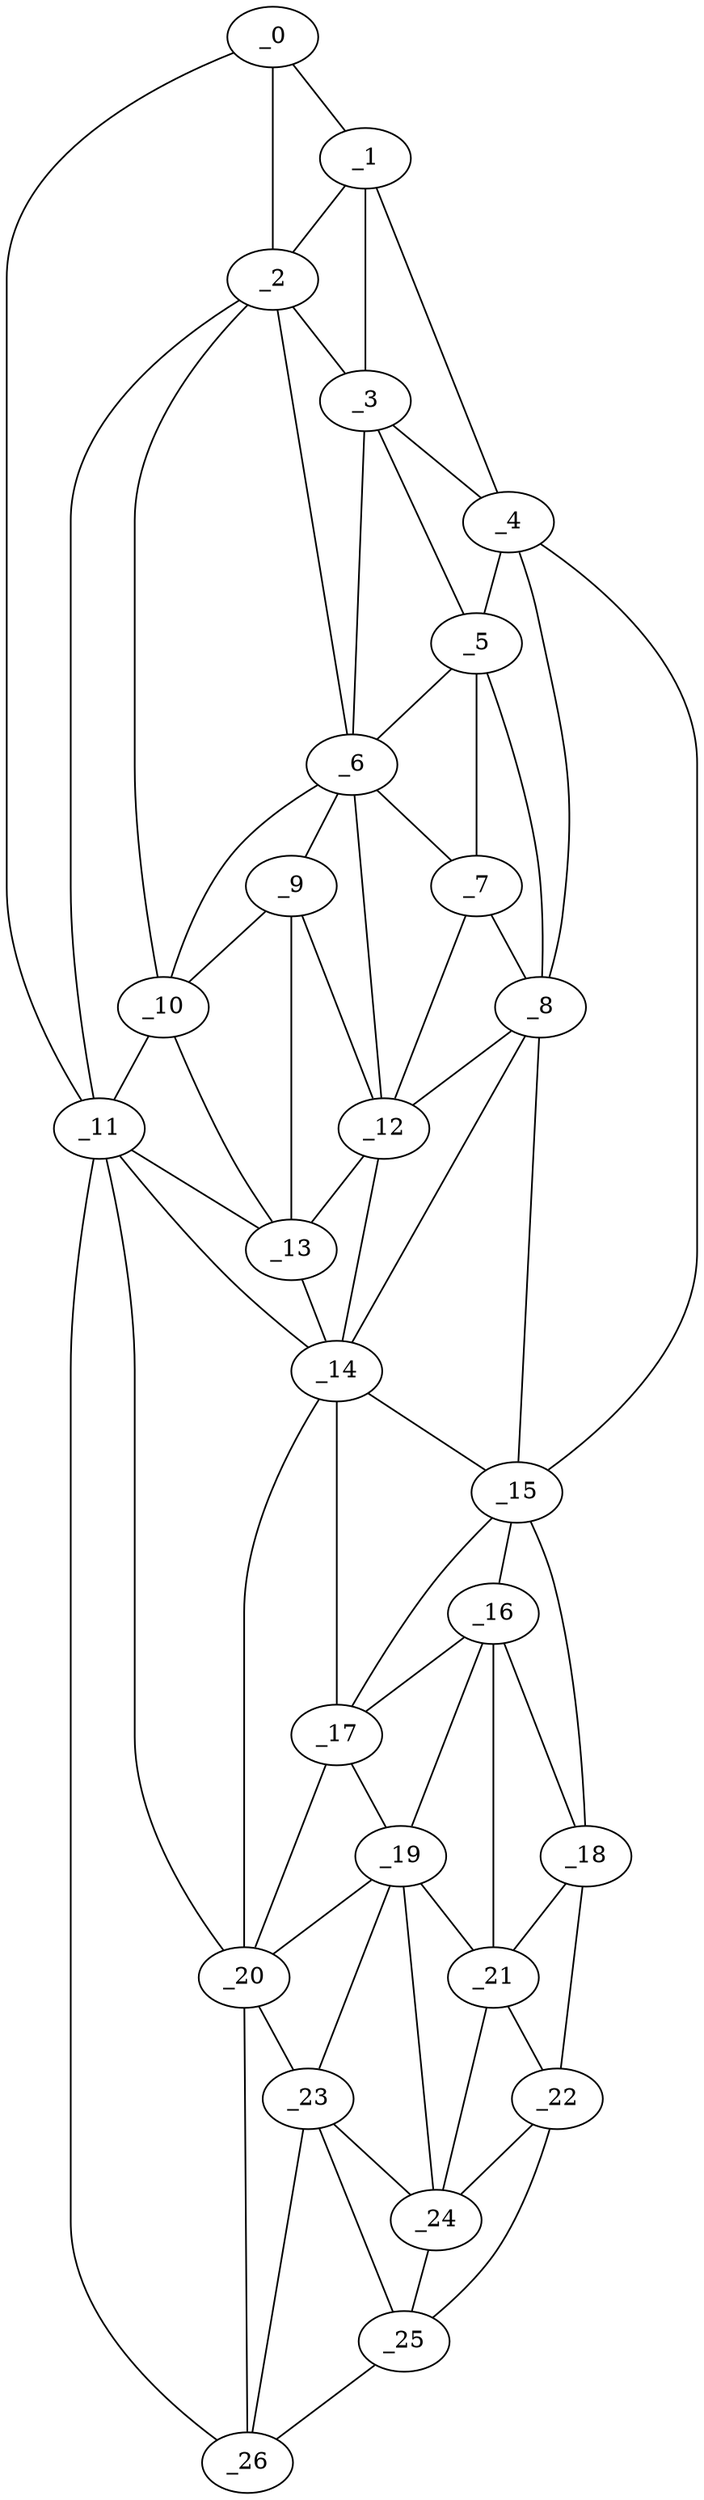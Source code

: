 graph "obj68__125.gxl" {
	_0	 [x=4,
		y=105];
	_1	 [x=7,
		y=96];
	_0 -- _1	 [valence=1];
	_2	 [x=9,
		y=104];
	_0 -- _2	 [valence=2];
	_11	 [x=42,
		y=114];
	_0 -- _11	 [valence=1];
	_1 -- _2	 [valence=2];
	_3	 [x=13,
		y=90];
	_1 -- _3	 [valence=2];
	_4	 [x=21,
		y=67];
	_1 -- _4	 [valence=1];
	_2 -- _3	 [valence=1];
	_6	 [x=33,
		y=90];
	_2 -- _6	 [valence=1];
	_10	 [x=39,
		y=103];
	_2 -- _10	 [valence=2];
	_2 -- _11	 [valence=2];
	_3 -- _4	 [valence=2];
	_5	 [x=22,
		y=77];
	_3 -- _5	 [valence=2];
	_3 -- _6	 [valence=2];
	_4 -- _5	 [valence=1];
	_8	 [x=37,
		y=74];
	_4 -- _8	 [valence=2];
	_15	 [x=67,
		y=31];
	_4 -- _15	 [valence=1];
	_5 -- _6	 [valence=1];
	_7	 [x=34,
		y=81];
	_5 -- _7	 [valence=1];
	_5 -- _8	 [valence=2];
	_6 -- _7	 [valence=2];
	_9	 [x=38,
		y=94];
	_6 -- _9	 [valence=1];
	_6 -- _10	 [valence=2];
	_12	 [x=43,
		y=82];
	_6 -- _12	 [valence=2];
	_7 -- _8	 [valence=2];
	_7 -- _12	 [valence=1];
	_8 -- _12	 [valence=2];
	_14	 [x=65,
		y=78];
	_8 -- _14	 [valence=1];
	_8 -- _15	 [valence=1];
	_9 -- _10	 [valence=2];
	_9 -- _12	 [valence=2];
	_13	 [x=48,
		y=95];
	_9 -- _13	 [valence=1];
	_10 -- _11	 [valence=1];
	_10 -- _13	 [valence=2];
	_11 -- _13	 [valence=2];
	_11 -- _14	 [valence=2];
	_20	 [x=105,
		y=67];
	_11 -- _20	 [valence=2];
	_26	 [x=126,
		y=69];
	_11 -- _26	 [valence=1];
	_12 -- _13	 [valence=1];
	_12 -- _14	 [valence=2];
	_13 -- _14	 [valence=1];
	_14 -- _15	 [valence=2];
	_17	 [x=87,
		y=62];
	_14 -- _17	 [valence=2];
	_14 -- _20	 [valence=1];
	_16	 [x=87,
		y=38];
	_15 -- _16	 [valence=2];
	_15 -- _17	 [valence=1];
	_18	 [x=92,
		y=13];
	_15 -- _18	 [valence=1];
	_16 -- _17	 [valence=1];
	_16 -- _18	 [valence=2];
	_19	 [x=99,
		y=55];
	_16 -- _19	 [valence=2];
	_21	 [x=109,
		y=30];
	_16 -- _21	 [valence=2];
	_17 -- _19	 [valence=2];
	_17 -- _20	 [valence=1];
	_18 -- _21	 [valence=2];
	_22	 [x=115,
		y=18];
	_18 -- _22	 [valence=1];
	_19 -- _20	 [valence=2];
	_19 -- _21	 [valence=2];
	_23	 [x=115,
		y=61];
	_19 -- _23	 [valence=2];
	_24	 [x=116,
		y=36];
	_19 -- _24	 [valence=2];
	_20 -- _23	 [valence=2];
	_20 -- _26	 [valence=2];
	_21 -- _22	 [valence=1];
	_21 -- _24	 [valence=2];
	_22 -- _24	 [valence=2];
	_25	 [x=126,
		y=60];
	_22 -- _25	 [valence=1];
	_23 -- _24	 [valence=2];
	_23 -- _25	 [valence=1];
	_23 -- _26	 [valence=2];
	_24 -- _25	 [valence=1];
	_25 -- _26	 [valence=1];
}
